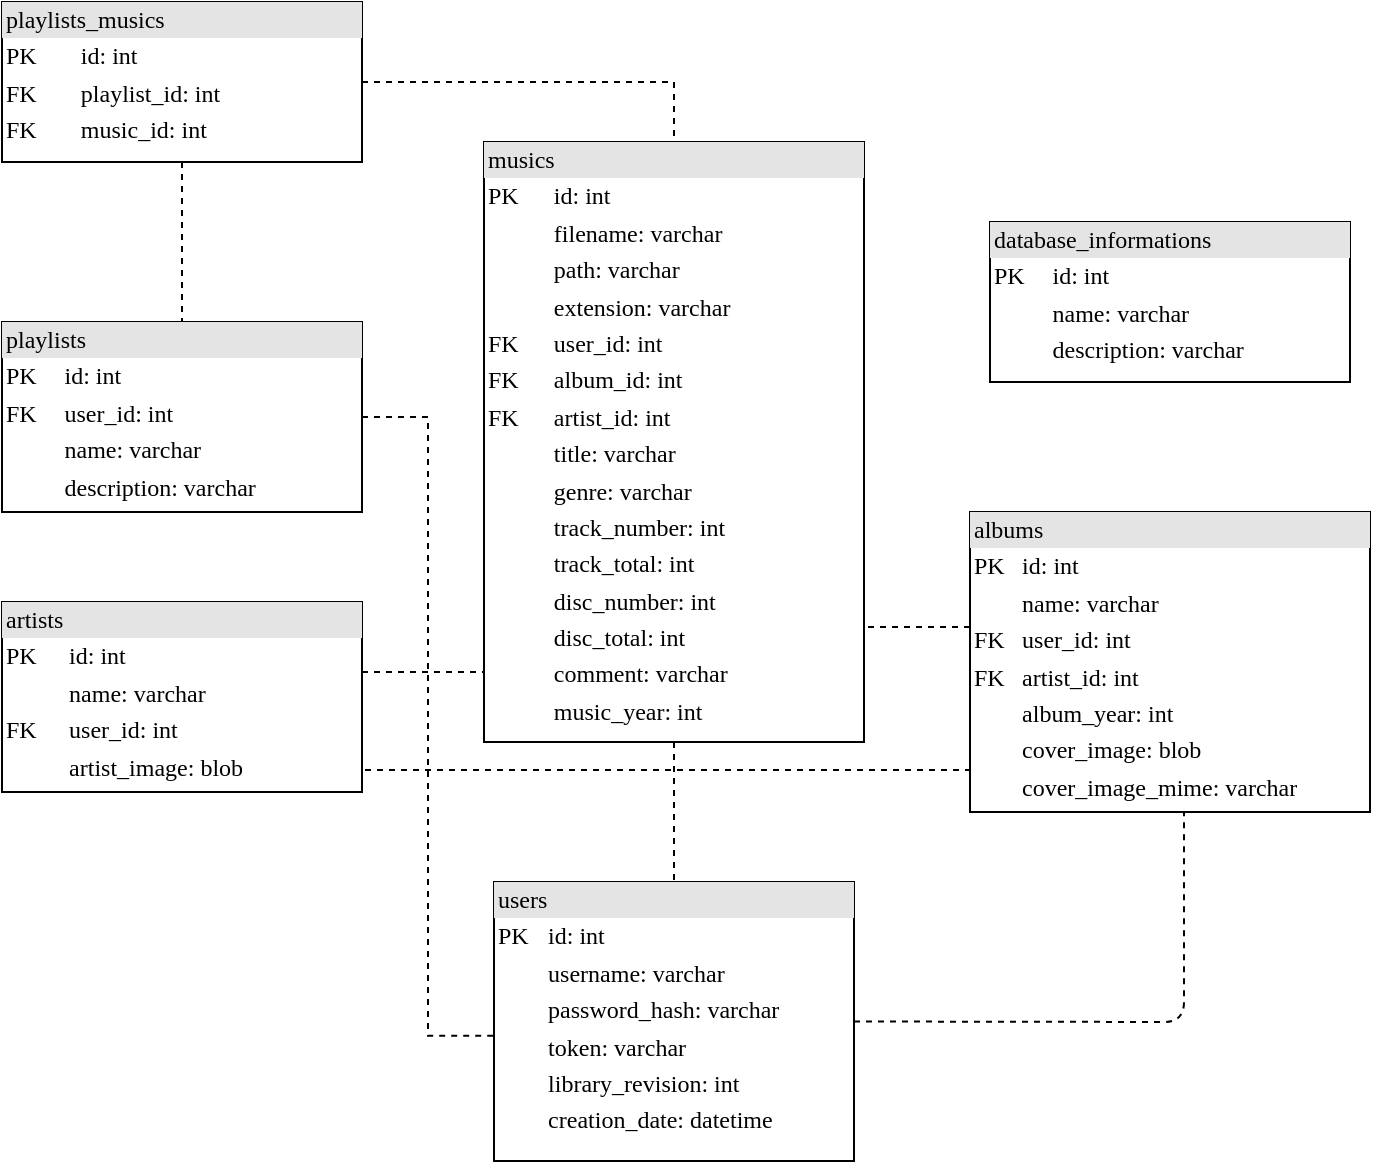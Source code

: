 <mxfile version="16.2.7" type="device"><diagram name="Page-1" id="2ca16b54-16f6-2749-3443-fa8db7711227"><mxGraphModel dx="663" dy="1190" grid="1" gridSize="10" guides="1" tooltips="1" connect="1" arrows="1" fold="1" page="1" pageScale="1" pageWidth="1100" pageHeight="850" background="#ffffff" math="0" shadow="0"><root><mxCell id="0"/><mxCell id="1" parent="0"/><mxCell id="2ed32ef02a7f4228-2" value="&lt;div style=&quot;box-sizing: border-box ; width: 100% ; background: #e4e4e4 ; padding: 2px&quot;&gt;users&lt;/div&gt;&lt;table style=&quot;width: 100% ; font-size: 1em&quot; cellpadding=&quot;2&quot; cellspacing=&quot;0&quot;&gt;&lt;tbody&gt;&lt;tr&gt;&lt;td&gt;PK&lt;/td&gt;&lt;td&gt;id: int&lt;/td&gt;&lt;/tr&gt;&lt;tr&gt;&lt;td&gt;&lt;br&gt;&lt;/td&gt;&lt;td&gt;username: varchar&lt;/td&gt;&lt;/tr&gt;&lt;tr&gt;&lt;td&gt;&lt;/td&gt;&lt;td&gt;password_hash: varchar&lt;br&gt;&lt;/td&gt;&lt;/tr&gt;&lt;tr&gt;&lt;td&gt;&lt;br&gt;&lt;/td&gt;&lt;td&gt;token: varchar&lt;/td&gt;&lt;/tr&gt;&lt;tr&gt;&lt;td&gt;&lt;br&gt;&lt;/td&gt;&lt;td&gt;library_revision: int&lt;/td&gt;&lt;/tr&gt;&lt;tr&gt;&lt;td&gt;&lt;br&gt;&lt;/td&gt;&lt;td&gt;creation_date: datetime&lt;/td&gt;&lt;/tr&gt;&lt;/tbody&gt;&lt;/table&gt;" style="verticalAlign=top;align=left;overflow=fill;html=1;rounded=0;shadow=0;comic=0;labelBackgroundColor=none;strokeWidth=1;fontFamily=Verdana;fontSize=12" parent="1" vertex="1"><mxGeometry x="415" y="550" width="180" height="139.5" as="geometry"/></mxCell><mxCell id="2ed32ef02a7f4228-3" value="&lt;div style=&quot;box-sizing: border-box ; width: 100% ; background: #e4e4e4 ; padding: 2px&quot;&gt;musics&lt;/div&gt;&lt;table style=&quot;width: 100% ; font-size: 1em&quot; cellpadding=&quot;2&quot; cellspacing=&quot;0&quot;&gt;&lt;tbody&gt;&lt;tr&gt;&lt;td&gt;PK&lt;/td&gt;&lt;td&gt;id: int&lt;/td&gt;&lt;/tr&gt;&lt;tr&gt;&lt;td&gt;&lt;br&gt;&lt;/td&gt;&lt;td&gt;filename: varchar&lt;/td&gt;&lt;/tr&gt;&lt;tr&gt;&lt;td&gt;&lt;br&gt;&lt;/td&gt;&lt;td&gt;path: varchar&lt;/td&gt;&lt;/tr&gt;&lt;tr&gt;&lt;td&gt;&lt;br&gt;&lt;/td&gt;&lt;td&gt;extension: varchar&lt;/td&gt;&lt;/tr&gt;&lt;tr&gt;&lt;td&gt;FK&lt;/td&gt;&lt;td&gt;user_id: int&lt;/td&gt;&lt;/tr&gt;&lt;tr&gt;&lt;td&gt;FK&lt;/td&gt;&lt;td&gt;album_id: int&lt;br&gt;&lt;/td&gt;&lt;/tr&gt;&lt;tr&gt;&lt;td&gt;FK&lt;/td&gt;&lt;td&gt;artist_id: int&lt;br&gt;&lt;/td&gt;&lt;/tr&gt;&lt;tr&gt;&lt;td&gt;&lt;br&gt;&lt;/td&gt;&lt;td&gt;title: varchar&lt;br&gt;&lt;/td&gt;&lt;/tr&gt;&lt;tr&gt;&lt;td&gt;&lt;br&gt;&lt;/td&gt;&lt;td&gt;genre: varchar&lt;br&gt;&lt;/td&gt;&lt;/tr&gt;&lt;tr&gt;&lt;td&gt;&lt;br&gt;&lt;/td&gt;&lt;td&gt;track_number: int&lt;/td&gt;&lt;/tr&gt;&lt;tr&gt;&lt;td&gt;&lt;br&gt;&lt;/td&gt;&lt;td&gt;track_total: int&lt;br&gt;&lt;/td&gt;&lt;/tr&gt;&lt;tr&gt;&lt;td&gt;&lt;br&gt;&lt;/td&gt;&lt;td&gt;disc_number: int&lt;/td&gt;&lt;/tr&gt;&lt;tr&gt;&lt;td&gt;&lt;br&gt;&lt;/td&gt;&lt;td&gt;disc_total: int&lt;/td&gt;&lt;/tr&gt;&lt;tr&gt;&lt;td&gt;&lt;br&gt;&lt;/td&gt;&lt;td&gt;comment: varchar&lt;/td&gt;&lt;/tr&gt;&lt;tr&gt;&lt;td&gt;&lt;br&gt;&lt;/td&gt;&lt;td&gt;music_year: int&lt;/td&gt;&lt;/tr&gt;&lt;tr&gt;&lt;td&gt;&lt;/td&gt;&lt;td&gt;&lt;br&gt;&lt;/td&gt;&lt;/tr&gt;&lt;/tbody&gt;&lt;/table&gt;" style="verticalAlign=top;align=left;overflow=fill;html=1;rounded=0;shadow=0;comic=0;labelBackgroundColor=none;strokeWidth=1;fontFamily=Verdana;fontSize=12" parent="1" vertex="1"><mxGeometry x="410" y="180" width="190" height="300" as="geometry"/></mxCell><mxCell id="hpAWepHurb3ddhzRMIee-5" style="edgeStyle=orthogonalEdgeStyle;rounded=0;orthogonalLoop=1;jettySize=auto;html=1;exitX=0;exitY=0.75;exitDx=0;exitDy=0;entryX=1;entryY=0.884;entryDx=0;entryDy=0;entryPerimeter=0;dashed=1;endArrow=none;endFill=0;" edge="1" parent="1" source="dBr7GF5xRkNM5Q41oQyH-3" target="OgxXg66lRI4l-Mn06Ix8-1"><mxGeometry relative="1" as="geometry"><Array as="points"><mxPoint x="660" y="494"/></Array></mxGeometry></mxCell><mxCell id="dBr7GF5xRkNM5Q41oQyH-3" value="&lt;div style=&quot;box-sizing: border-box ; width: 100% ; background: #e4e4e4 ; padding: 2px&quot;&gt;albums&lt;/div&gt;&lt;table style=&quot;width: 100% ; font-size: 1em&quot; cellpadding=&quot;2&quot; cellspacing=&quot;0&quot;&gt;&lt;tbody&gt;&lt;tr&gt;&lt;td&gt;PK&lt;/td&gt;&lt;td&gt;id: int&lt;/td&gt;&lt;/tr&gt;&lt;tr&gt;&lt;td&gt;&lt;br&gt;&lt;/td&gt;&lt;td&gt;name: varchar&lt;/td&gt;&lt;/tr&gt;&lt;tr&gt;&lt;td&gt;FK&lt;/td&gt;&lt;td&gt;user_id: int&lt;/td&gt;&lt;/tr&gt;&lt;tr&gt;&lt;td&gt;FK&lt;/td&gt;&lt;td&gt;artist_id: int&lt;/td&gt;&lt;/tr&gt;&lt;tr&gt;&lt;td&gt;&lt;br&gt;&lt;/td&gt;&lt;td&gt;album_year: int&lt;/td&gt;&lt;/tr&gt;&lt;tr&gt;&lt;td&gt;&lt;br&gt;&lt;/td&gt;&lt;td&gt;cover_image: blob&lt;/td&gt;&lt;/tr&gt;&lt;tr&gt;&lt;td&gt;&lt;br&gt;&lt;/td&gt;&lt;td&gt;cover_image_mime: varchar&lt;/td&gt;&lt;/tr&gt;&lt;/tbody&gt;&lt;/table&gt;" style="verticalAlign=top;align=left;overflow=fill;html=1;rounded=0;shadow=0;comic=0;labelBackgroundColor=none;strokeWidth=1;fontFamily=Verdana;fontSize=12" parent="1" vertex="1"><mxGeometry x="653" y="365" width="200" height="150" as="geometry"/></mxCell><mxCell id="dBr7GF5xRkNM5Q41oQyH-4" value="" style="endArrow=none;dashed=1;html=1;edgeStyle=elbowEdgeStyle;elbow=vertical;" parent="1" source="dBr7GF5xRkNM5Q41oQyH-3" target="2ed32ef02a7f4228-3" edge="1"><mxGeometry width="50" height="50" relative="1" as="geometry"><mxPoint x="560" y="405" as="sourcePoint"/><mxPoint x="610" y="355" as="targetPoint"/></mxGeometry></mxCell><mxCell id="dBr7GF5xRkNM5Q41oQyH-5" value="" style="endArrow=none;dashed=1;html=1;edgeStyle=elbowEdgeStyle;elbow=vertical;" parent="1" source="2ed32ef02a7f4228-3" target="2ed32ef02a7f4228-2" edge="1"><mxGeometry width="50" height="50" relative="1" as="geometry"><mxPoint x="560" y="405" as="sourcePoint"/><mxPoint x="660" y="375.286" as="targetPoint"/></mxGeometry></mxCell><mxCell id="OgxXg66lRI4l-Mn06Ix8-1" value="&lt;div style=&quot;box-sizing: border-box ; width: 100% ; background: #e4e4e4 ; padding: 2px&quot;&gt;artists&lt;/div&gt;&lt;table style=&quot;width: 100% ; font-size: 1em&quot; cellpadding=&quot;2&quot; cellspacing=&quot;0&quot;&gt;&lt;tbody&gt;&lt;tr&gt;&lt;td&gt;PK&lt;/td&gt;&lt;td&gt;id: int&lt;/td&gt;&lt;/tr&gt;&lt;tr&gt;&lt;td&gt;&lt;br&gt;&lt;/td&gt;&lt;td&gt;name: varchar&lt;br&gt;&lt;/td&gt;&lt;/tr&gt;&lt;tr&gt;&lt;td&gt;FK&lt;/td&gt;&lt;td&gt;user_id: int&lt;/td&gt;&lt;/tr&gt;&lt;tr&gt;&lt;td&gt;&lt;br&gt;&lt;/td&gt;&lt;td&gt;artist_image: blob&lt;/td&gt;&lt;/tr&gt;&lt;/tbody&gt;&lt;/table&gt;" style="verticalAlign=top;align=left;overflow=fill;html=1;rounded=0;shadow=0;comic=0;labelBackgroundColor=none;strokeWidth=1;fontFamily=Verdana;fontSize=12" parent="1" vertex="1"><mxGeometry x="169" y="410" width="180" height="95" as="geometry"/></mxCell><mxCell id="OgxXg66lRI4l-Mn06Ix8-3" value="" style="endArrow=none;dashed=1;html=1;strokeWidth=1;edgeStyle=elbowEdgeStyle;elbow=vertical;" parent="1" source="OgxXg66lRI4l-Mn06Ix8-1" target="2ed32ef02a7f4228-3" edge="1"><mxGeometry width="50" height="50" relative="1" as="geometry"><mxPoint x="480" y="385" as="sourcePoint"/><mxPoint x="530" y="335" as="targetPoint"/></mxGeometry></mxCell><mxCell id="3x2Th5oPTYr_TCO0iiAB-1" value="" style="endArrow=none;dashed=1;html=1;edgeStyle=elbowEdgeStyle;elbow=vertical;exitX=1;exitY=0.5;exitDx=0;exitDy=0;" parent="1" source="2ed32ef02a7f4228-2" target="dBr7GF5xRkNM5Q41oQyH-3" edge="1"><mxGeometry width="50" height="50" relative="1" as="geometry"><mxPoint x="880" y="370.001" as="sourcePoint"/><mxPoint x="820" y="370.001" as="targetPoint"/><Array as="points"><mxPoint x="760" y="620"/><mxPoint x="770" y="620"/><mxPoint x="690" y="610"/></Array></mxGeometry></mxCell><mxCell id="hpAWepHurb3ddhzRMIee-1" value="&lt;div style=&quot;box-sizing: border-box ; width: 100% ; background: #e4e4e4 ; padding: 2px&quot;&gt;database_informations&lt;br&gt;&lt;/div&gt;&lt;table style=&quot;width: 100% ; font-size: 1em&quot; cellpadding=&quot;2&quot; cellspacing=&quot;0&quot;&gt;&lt;tbody&gt;&lt;tr&gt;&lt;td&gt;PK&lt;/td&gt;&lt;td&gt;id: int&lt;/td&gt;&lt;/tr&gt;&lt;tr&gt;&lt;td&gt;&lt;br&gt;&lt;/td&gt;&lt;td&gt;name: varchar&lt;br&gt;&lt;/td&gt;&lt;/tr&gt;&lt;tr&gt;&lt;td&gt;&lt;br&gt;&lt;/td&gt;&lt;td&gt;description: varchar&lt;br&gt;&lt;/td&gt;&lt;/tr&gt;&lt;/tbody&gt;&lt;/table&gt;" style="verticalAlign=top;align=left;overflow=fill;html=1;rounded=0;shadow=0;comic=0;labelBackgroundColor=none;strokeWidth=1;fontFamily=Verdana;fontSize=12" vertex="1" parent="1"><mxGeometry x="663" y="220" width="180" height="80" as="geometry"/></mxCell><mxCell id="hpAWepHurb3ddhzRMIee-4" style="edgeStyle=orthogonalEdgeStyle;rounded=0;orthogonalLoop=1;jettySize=auto;html=1;exitX=1;exitY=0.5;exitDx=0;exitDy=0;entryX=0.003;entryY=0.551;entryDx=0;entryDy=0;entryPerimeter=0;dashed=1;endArrow=none;endFill=0;" edge="1" parent="1" source="hpAWepHurb3ddhzRMIee-3" target="2ed32ef02a7f4228-2"><mxGeometry relative="1" as="geometry"/></mxCell><mxCell id="hpAWepHurb3ddhzRMIee-3" value="&lt;div style=&quot;box-sizing: border-box ; width: 100% ; background: #e4e4e4 ; padding: 2px&quot;&gt;playlists&lt;/div&gt;&lt;table style=&quot;width: 100% ; font-size: 1em&quot; cellpadding=&quot;2&quot; cellspacing=&quot;0&quot;&gt;&lt;tbody&gt;&lt;tr&gt;&lt;td&gt;PK&lt;/td&gt;&lt;td&gt;id: int&lt;/td&gt;&lt;/tr&gt;&lt;tr&gt;&lt;td&gt;FK&lt;/td&gt;&lt;td&gt;user_id: int&lt;br&gt;&lt;/td&gt;&lt;/tr&gt;&lt;tr&gt;&lt;td&gt;&lt;br&gt;&lt;/td&gt;&lt;td&gt;name: varchar&lt;/td&gt;&lt;/tr&gt;&lt;tr&gt;&lt;td&gt;&lt;br&gt;&lt;/td&gt;&lt;td&gt;description: varchar&lt;/td&gt;&lt;/tr&gt;&lt;/tbody&gt;&lt;/table&gt;" style="verticalAlign=top;align=left;overflow=fill;html=1;rounded=0;shadow=0;comic=0;labelBackgroundColor=none;strokeWidth=1;fontFamily=Verdana;fontSize=12" vertex="1" parent="1"><mxGeometry x="169" y="270" width="180" height="95" as="geometry"/></mxCell><mxCell id="hpAWepHurb3ddhzRMIee-7" style="edgeStyle=orthogonalEdgeStyle;rounded=0;orthogonalLoop=1;jettySize=auto;html=1;exitX=1;exitY=0.5;exitDx=0;exitDy=0;entryX=0.5;entryY=0;entryDx=0;entryDy=0;dashed=1;endArrow=none;endFill=0;" edge="1" parent="1" source="hpAWepHurb3ddhzRMIee-6" target="2ed32ef02a7f4228-3"><mxGeometry relative="1" as="geometry"/></mxCell><mxCell id="hpAWepHurb3ddhzRMIee-8" style="edgeStyle=orthogonalEdgeStyle;rounded=0;orthogonalLoop=1;jettySize=auto;html=1;exitX=0.5;exitY=1;exitDx=0;exitDy=0;entryX=0.5;entryY=0;entryDx=0;entryDy=0;dashed=1;endArrow=none;endFill=0;" edge="1" parent="1" source="hpAWepHurb3ddhzRMIee-6" target="hpAWepHurb3ddhzRMIee-3"><mxGeometry relative="1" as="geometry"/></mxCell><mxCell id="hpAWepHurb3ddhzRMIee-6" value="&lt;div style=&quot;box-sizing: border-box ; width: 100% ; background: #e4e4e4 ; padding: 2px&quot;&gt;playlists_musics&lt;/div&gt;&lt;table style=&quot;width: 100% ; font-size: 1em&quot; cellpadding=&quot;2&quot; cellspacing=&quot;0&quot;&gt;&lt;tbody&gt;&lt;tr&gt;&lt;td&gt;PK&lt;/td&gt;&lt;td&gt;id: int&lt;/td&gt;&lt;/tr&gt;&lt;tr&gt;&lt;td&gt;FK&lt;/td&gt;&lt;td&gt;playlist_id: int&lt;br&gt;&lt;/td&gt;&lt;/tr&gt;&lt;tr&gt;&lt;td&gt;FK&lt;/td&gt;&lt;td&gt;music_id: int&lt;/td&gt;&lt;/tr&gt;&lt;/tbody&gt;&lt;/table&gt;" style="verticalAlign=top;align=left;overflow=fill;html=1;rounded=0;shadow=0;comic=0;labelBackgroundColor=none;strokeWidth=1;fontFamily=Verdana;fontSize=12" vertex="1" parent="1"><mxGeometry x="169" y="110" width="180" height="80" as="geometry"/></mxCell></root></mxGraphModel></diagram></mxfile>